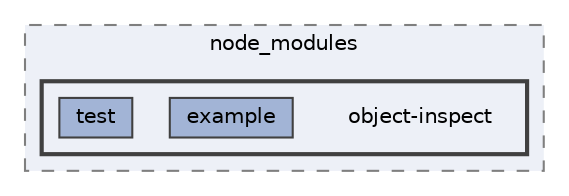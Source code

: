 digraph "object-inspect"
{
 // INTERACTIVE_SVG=YES
 // LATEX_PDF_SIZE
  bgcolor="transparent";
  edge [fontname=Helvetica,fontsize=10,labelfontname=Helvetica,labelfontsize=10];
  node [fontname=Helvetica,fontsize=10,shape=box,height=0.2,width=0.4];
  compound=true
  subgraph clusterdir_a7123d6b295578c61fe01482133a4996 {
    graph [ bgcolor="#edf0f7", pencolor="grey50", label="node_modules", fontname=Helvetica,fontsize=10 style="filled,dashed", URL="dir_a7123d6b295578c61fe01482133a4996.html",tooltip=""]
  subgraph clusterdir_d0ad7381fcb1eeebac7bcf20a1853ab7 {
    graph [ bgcolor="#edf0f7", pencolor="grey25", label="", fontname=Helvetica,fontsize=10 style="filled,bold", URL="dir_d0ad7381fcb1eeebac7bcf20a1853ab7.html",tooltip=""]
    dir_d0ad7381fcb1eeebac7bcf20a1853ab7 [shape=plaintext, label="object-inspect"];
  dir_7300da4163d559b5ee46ff50f6de8345 [label="example", fillcolor="#a2b4d6", color="grey25", style="filled", URL="dir_7300da4163d559b5ee46ff50f6de8345.html",tooltip=""];
  dir_b8acbf7b78778c224d7a5646a0b7ad64 [label="test", fillcolor="#a2b4d6", color="grey25", style="filled", URL="dir_b8acbf7b78778c224d7a5646a0b7ad64.html",tooltip=""];
  }
  }
}
